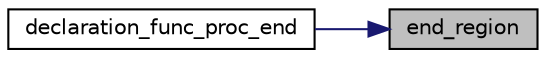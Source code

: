 digraph "end_region"
{
 // LATEX_PDF_SIZE
  edge [fontname="Helvetica",fontsize="10",labelfontname="Helvetica",labelfontsize="10"];
  node [fontname="Helvetica",fontsize="10",shape=record];
  rankdir="RL";
  Node1 [label="end_region",height=0.2,width=0.4,color="black", fillcolor="grey75", style="filled", fontcolor="black",tooltip="Ends the current region."];
  Node1 -> Node2 [dir="back",color="midnightblue",fontsize="10",style="solid",fontname="Helvetica"];
  Node2 [label="declaration_func_proc_end",height=0.2,width=0.4,color="black", fillcolor="white", style="filled",URL="$dc/d66/func__proc__manager_8c.html#af3dc7c5760795f233da276c3204091e1",tooltip="Ends the declaration of a function or procedure."];
}
